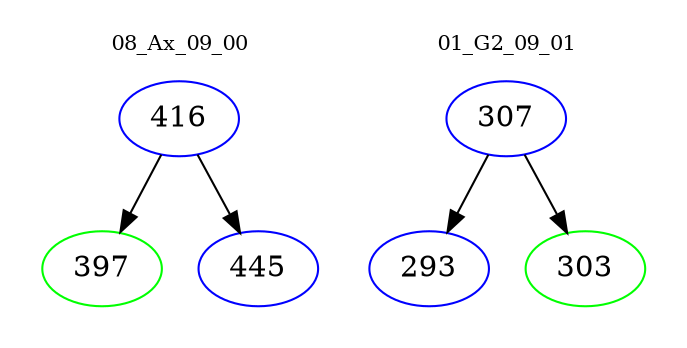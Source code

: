 digraph{
subgraph cluster_0 {
color = white
label = "08_Ax_09_00";
fontsize=10;
T0_416 [label="416", color="blue"]
T0_416 -> T0_397 [color="black"]
T0_397 [label="397", color="green"]
T0_416 -> T0_445 [color="black"]
T0_445 [label="445", color="blue"]
}
subgraph cluster_1 {
color = white
label = "01_G2_09_01";
fontsize=10;
T1_307 [label="307", color="blue"]
T1_307 -> T1_293 [color="black"]
T1_293 [label="293", color="blue"]
T1_307 -> T1_303 [color="black"]
T1_303 [label="303", color="green"]
}
}

